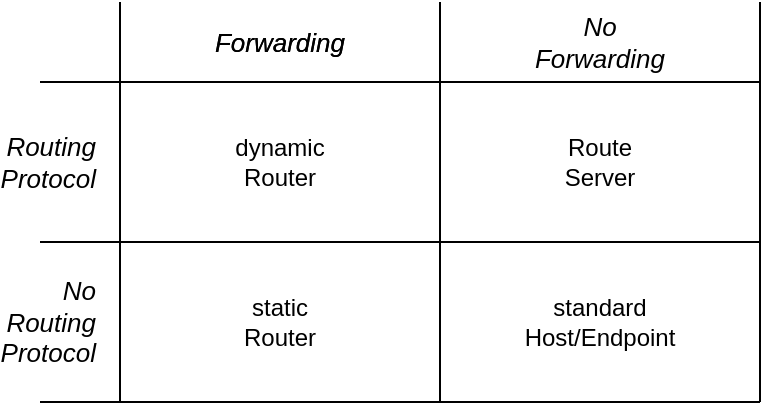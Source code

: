 <mxfile version="13.7.9" type="device"><diagram id="hixfNZZnBIqjpd7NXNP4" name="Seite-1"><mxGraphModel dx="782" dy="580" grid="1" gridSize="10" guides="1" tooltips="1" connect="1" arrows="1" fold="1" page="1" pageScale="1" pageWidth="827" pageHeight="1169" math="0" shadow="0"><root><mxCell id="0"/><mxCell id="1" parent="0"/><mxCell id="cOgJiXx7krWh5YJYrlh4-6" value="" style="endArrow=none;html=1;fontStyle=2;fontSize=13;" edge="1" parent="1"><mxGeometry width="50" height="50" relative="1" as="geometry"><mxPoint x="80" y="80" as="sourcePoint"/><mxPoint x="440" y="80" as="targetPoint"/></mxGeometry></mxCell><mxCell id="cOgJiXx7krWh5YJYrlh4-7" value="" style="endArrow=none;html=1;" edge="1" parent="1"><mxGeometry width="50" height="50" relative="1" as="geometry"><mxPoint x="80" y="160" as="sourcePoint"/><mxPoint x="440" y="160" as="targetPoint"/></mxGeometry></mxCell><mxCell id="cOgJiXx7krWh5YJYrlh4-8" value="" style="endArrow=none;html=1;" edge="1" parent="1"><mxGeometry width="50" height="50" relative="1" as="geometry"><mxPoint x="80" y="240" as="sourcePoint"/><mxPoint x="440" y="240" as="targetPoint"/></mxGeometry></mxCell><mxCell id="cOgJiXx7krWh5YJYrlh4-10" value="" style="endArrow=none;html=1;" edge="1" parent="1"><mxGeometry width="50" height="50" relative="1" as="geometry"><mxPoint x="440" y="240" as="sourcePoint"/><mxPoint x="440" y="40" as="targetPoint"/></mxGeometry></mxCell><mxCell id="cOgJiXx7krWh5YJYrlh4-11" value="" style="endArrow=none;html=1;" edge="1" parent="1"><mxGeometry width="50" height="50" relative="1" as="geometry"><mxPoint x="120" y="240" as="sourcePoint"/><mxPoint x="120" y="40" as="targetPoint"/></mxGeometry></mxCell><mxCell id="cOgJiXx7krWh5YJYrlh4-12" value="" style="endArrow=none;html=1;" edge="1" parent="1"><mxGeometry width="50" height="50" relative="1" as="geometry"><mxPoint x="280" y="240" as="sourcePoint"/><mxPoint x="280" y="40" as="targetPoint"/></mxGeometry></mxCell><mxCell id="cOgJiXx7krWh5YJYrlh4-15" value="Forwarding" style="text;html=1;strokeColor=none;fillColor=none;align=center;verticalAlign=middle;whiteSpace=wrap;rounded=0;fontStyle=2;fontSize=13;" vertex="1" parent="1"><mxGeometry x="180" y="50" width="40" height="20" as="geometry"/></mxCell><mxCell id="cOgJiXx7krWh5YJYrlh4-16" value="Forwarding" style="text;html=1;strokeColor=none;fillColor=none;align=center;verticalAlign=middle;whiteSpace=wrap;rounded=0;fontStyle=2;fontSize=13;" vertex="1" parent="1"><mxGeometry x="180" y="50" width="40" height="20" as="geometry"/></mxCell><mxCell id="cOgJiXx7krWh5YJYrlh4-17" value="No Forwarding" style="text;html=1;strokeColor=none;fillColor=none;align=center;verticalAlign=middle;whiteSpace=wrap;rounded=0;fontStyle=2;fontSize=13;" vertex="1" parent="1"><mxGeometry x="340" y="50" width="40" height="20" as="geometry"/></mxCell><mxCell id="cOgJiXx7krWh5YJYrlh4-19" value="Routing&lt;br style=&quot;font-size: 13px;&quot;&gt;Protocol" style="text;html=1;strokeColor=none;fillColor=none;align=right;verticalAlign=middle;whiteSpace=wrap;rounded=0;fontStyle=2;fontSize=13;" vertex="1" parent="1"><mxGeometry x="70" y="110" width="40" height="20" as="geometry"/></mxCell><mxCell id="cOgJiXx7krWh5YJYrlh4-22" value="No&lt;br style=&quot;font-size: 13px;&quot;&gt;Routing&lt;br style=&quot;font-size: 13px;&quot;&gt;Protocol" style="text;html=1;strokeColor=none;fillColor=none;align=right;verticalAlign=middle;whiteSpace=wrap;rounded=0;fontStyle=2;fontSize=13;" vertex="1" parent="1"><mxGeometry x="70" y="190" width="40" height="20" as="geometry"/></mxCell><mxCell id="cOgJiXx7krWh5YJYrlh4-23" value="dynamic Router" style="text;html=1;strokeColor=none;fillColor=none;align=center;verticalAlign=middle;whiteSpace=wrap;rounded=0;" vertex="1" parent="1"><mxGeometry x="180" y="110" width="40" height="20" as="geometry"/></mxCell><mxCell id="cOgJiXx7krWh5YJYrlh4-24" value="static&lt;br&gt;Router" style="text;html=1;strokeColor=none;fillColor=none;align=center;verticalAlign=middle;whiteSpace=wrap;rounded=0;" vertex="1" parent="1"><mxGeometry x="180" y="190" width="40" height="20" as="geometry"/></mxCell><mxCell id="cOgJiXx7krWh5YJYrlh4-25" value="Route&lt;br&gt;Server" style="text;html=1;strokeColor=none;fillColor=none;align=center;verticalAlign=middle;whiteSpace=wrap;rounded=0;" vertex="1" parent="1"><mxGeometry x="340" y="110" width="40" height="20" as="geometry"/></mxCell><mxCell id="cOgJiXx7krWh5YJYrlh4-26" value="standard&lt;br&gt;Host/Endpoint" style="text;html=1;strokeColor=none;fillColor=none;align=center;verticalAlign=middle;whiteSpace=wrap;rounded=0;" vertex="1" parent="1"><mxGeometry x="340" y="190" width="40" height="20" as="geometry"/></mxCell></root></mxGraphModel></diagram></mxfile>